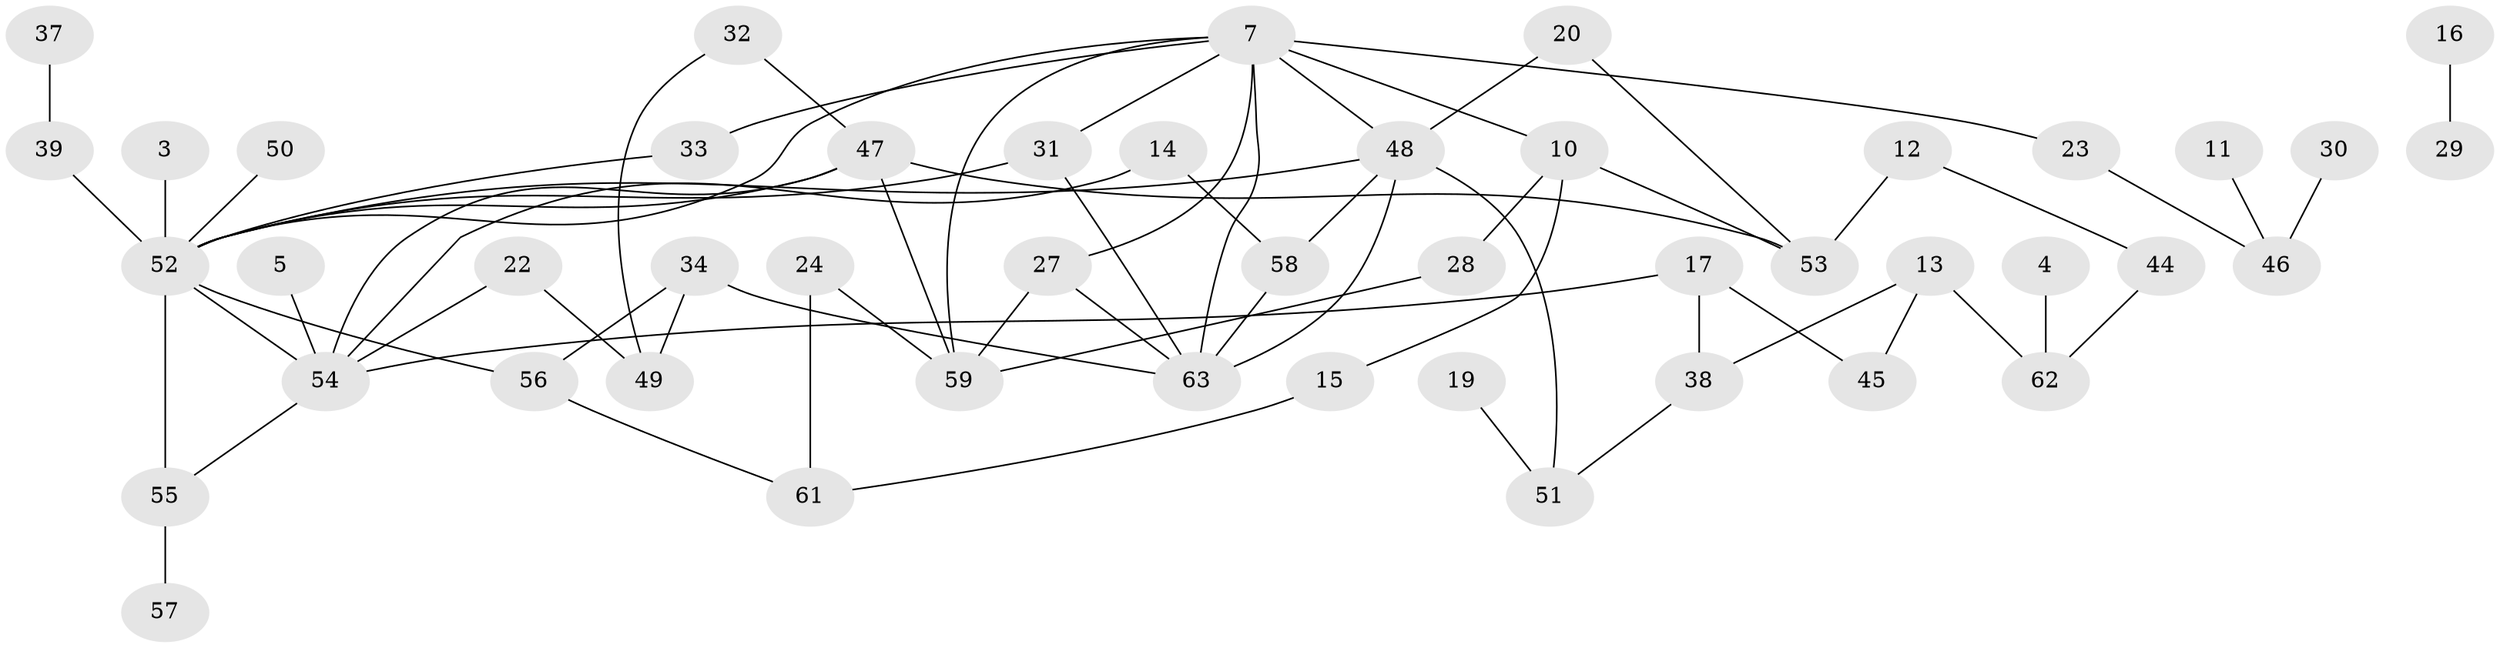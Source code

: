 // original degree distribution, {5: 0.03968253968253968, 0: 0.0873015873015873, 4: 0.09523809523809523, 1: 0.2857142857142857, 3: 0.20634920634920634, 2: 0.2698412698412698, 8: 0.007936507936507936, 7: 0.007936507936507936}
// Generated by graph-tools (version 1.1) at 2025/49/03/09/25 03:49:14]
// undirected, 47 vertices, 68 edges
graph export_dot {
graph [start="1"]
  node [color=gray90,style=filled];
  3;
  4;
  5;
  7;
  10;
  11;
  12;
  13;
  14;
  15;
  16;
  17;
  19;
  20;
  22;
  23;
  24;
  27;
  28;
  29;
  30;
  31;
  32;
  33;
  34;
  37;
  38;
  39;
  44;
  45;
  46;
  47;
  48;
  49;
  50;
  51;
  52;
  53;
  54;
  55;
  56;
  57;
  58;
  59;
  61;
  62;
  63;
  3 -- 52 [weight=1.0];
  4 -- 62 [weight=1.0];
  5 -- 54 [weight=1.0];
  7 -- 10 [weight=1.0];
  7 -- 23 [weight=1.0];
  7 -- 27 [weight=1.0];
  7 -- 31 [weight=1.0];
  7 -- 33 [weight=1.0];
  7 -- 48 [weight=1.0];
  7 -- 52 [weight=1.0];
  7 -- 59 [weight=1.0];
  7 -- 63 [weight=1.0];
  10 -- 15 [weight=1.0];
  10 -- 28 [weight=1.0];
  10 -- 53 [weight=1.0];
  11 -- 46 [weight=1.0];
  12 -- 44 [weight=1.0];
  12 -- 53 [weight=1.0];
  13 -- 38 [weight=1.0];
  13 -- 45 [weight=1.0];
  13 -- 62 [weight=1.0];
  14 -- 54 [weight=1.0];
  14 -- 58 [weight=1.0];
  15 -- 61 [weight=1.0];
  16 -- 29 [weight=1.0];
  17 -- 38 [weight=1.0];
  17 -- 45 [weight=1.0];
  17 -- 54 [weight=1.0];
  19 -- 51 [weight=1.0];
  20 -- 48 [weight=1.0];
  20 -- 53 [weight=1.0];
  22 -- 49 [weight=1.0];
  22 -- 54 [weight=1.0];
  23 -- 46 [weight=1.0];
  24 -- 59 [weight=1.0];
  24 -- 61 [weight=1.0];
  27 -- 59 [weight=1.0];
  27 -- 63 [weight=1.0];
  28 -- 59 [weight=1.0];
  30 -- 46 [weight=1.0];
  31 -- 52 [weight=1.0];
  31 -- 63 [weight=1.0];
  32 -- 47 [weight=1.0];
  32 -- 49 [weight=1.0];
  33 -- 52 [weight=1.0];
  34 -- 49 [weight=1.0];
  34 -- 56 [weight=1.0];
  34 -- 63 [weight=1.0];
  37 -- 39 [weight=1.0];
  38 -- 51 [weight=1.0];
  39 -- 52 [weight=1.0];
  44 -- 62 [weight=1.0];
  47 -- 52 [weight=1.0];
  47 -- 53 [weight=1.0];
  47 -- 54 [weight=1.0];
  47 -- 59 [weight=1.0];
  48 -- 51 [weight=1.0];
  48 -- 52 [weight=1.0];
  48 -- 58 [weight=1.0];
  48 -- 63 [weight=2.0];
  50 -- 52 [weight=1.0];
  52 -- 54 [weight=2.0];
  52 -- 55 [weight=2.0];
  52 -- 56 [weight=1.0];
  54 -- 55 [weight=1.0];
  55 -- 57 [weight=1.0];
  56 -- 61 [weight=1.0];
  58 -- 63 [weight=1.0];
}
